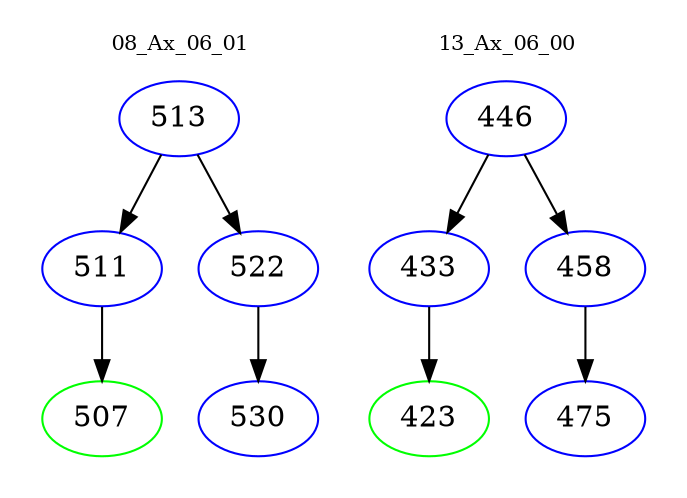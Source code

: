 digraph{
subgraph cluster_0 {
color = white
label = "08_Ax_06_01";
fontsize=10;
T0_513 [label="513", color="blue"]
T0_513 -> T0_511 [color="black"]
T0_511 [label="511", color="blue"]
T0_511 -> T0_507 [color="black"]
T0_507 [label="507", color="green"]
T0_513 -> T0_522 [color="black"]
T0_522 [label="522", color="blue"]
T0_522 -> T0_530 [color="black"]
T0_530 [label="530", color="blue"]
}
subgraph cluster_1 {
color = white
label = "13_Ax_06_00";
fontsize=10;
T1_446 [label="446", color="blue"]
T1_446 -> T1_433 [color="black"]
T1_433 [label="433", color="blue"]
T1_433 -> T1_423 [color="black"]
T1_423 [label="423", color="green"]
T1_446 -> T1_458 [color="black"]
T1_458 [label="458", color="blue"]
T1_458 -> T1_475 [color="black"]
T1_475 [label="475", color="blue"]
}
}
